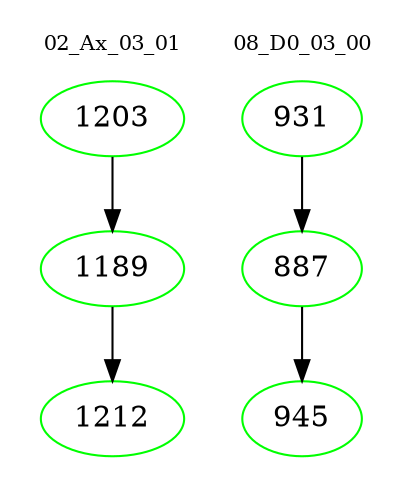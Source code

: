 digraph{
subgraph cluster_0 {
color = white
label = "02_Ax_03_01";
fontsize=10;
T0_1203 [label="1203", color="green"]
T0_1203 -> T0_1189 [color="black"]
T0_1189 [label="1189", color="green"]
T0_1189 -> T0_1212 [color="black"]
T0_1212 [label="1212", color="green"]
}
subgraph cluster_1 {
color = white
label = "08_D0_03_00";
fontsize=10;
T1_931 [label="931", color="green"]
T1_931 -> T1_887 [color="black"]
T1_887 [label="887", color="green"]
T1_887 -> T1_945 [color="black"]
T1_945 [label="945", color="green"]
}
}
